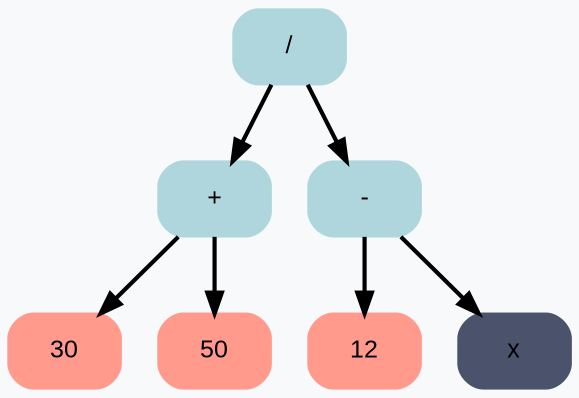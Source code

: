 digraph G {
	rankdir=HR;
	bgcolor="#F7F9FB";
	node [fontname="Arial", fontsize=12];
	node0x604000000050 [shape="Mrecord"; style=filled; color="#aed6dc"; label = "/" ];
	node0x604000000090 [shape="Mrecord"; style=filled; color="#aed6dc"; label = "+" ];
	node0x6040000000d0 [shape="Mrecord"; style=filled; color="#ff9a8d"; label = "30" ];
	node0x604000000090 -> node0x6040000000d0 [style=bold; weight=1000;];
	node0x604000000110 [shape="Mrecord"; style=filled; color="#ff9a8d"; label = "50" ];
	node0x604000000090 -> node0x604000000110 [style=bold; weight=1000;];
	node0x604000000050 -> node0x604000000090 [style=bold; weight=1000;];
	node0x604000000150 [shape="Mrecord"; style=filled; color="#aed6dc"; label = "-" ];
	node0x604000000190 [shape="Mrecord"; style=filled; color="#ff9a8d"; label = "12" ];
	node0x604000000150 -> node0x604000000190 [style=bold; weight=1000;];
	node0x6040000001d0 [shape="Mrecord"; style=filled; color="#4a536b"; label = "x" ];
	node0x604000000150 -> node0x6040000001d0 [style=bold; weight=1000;];
	node0x604000000050 -> node0x604000000150 [style=bold; weight=1000;];
}
